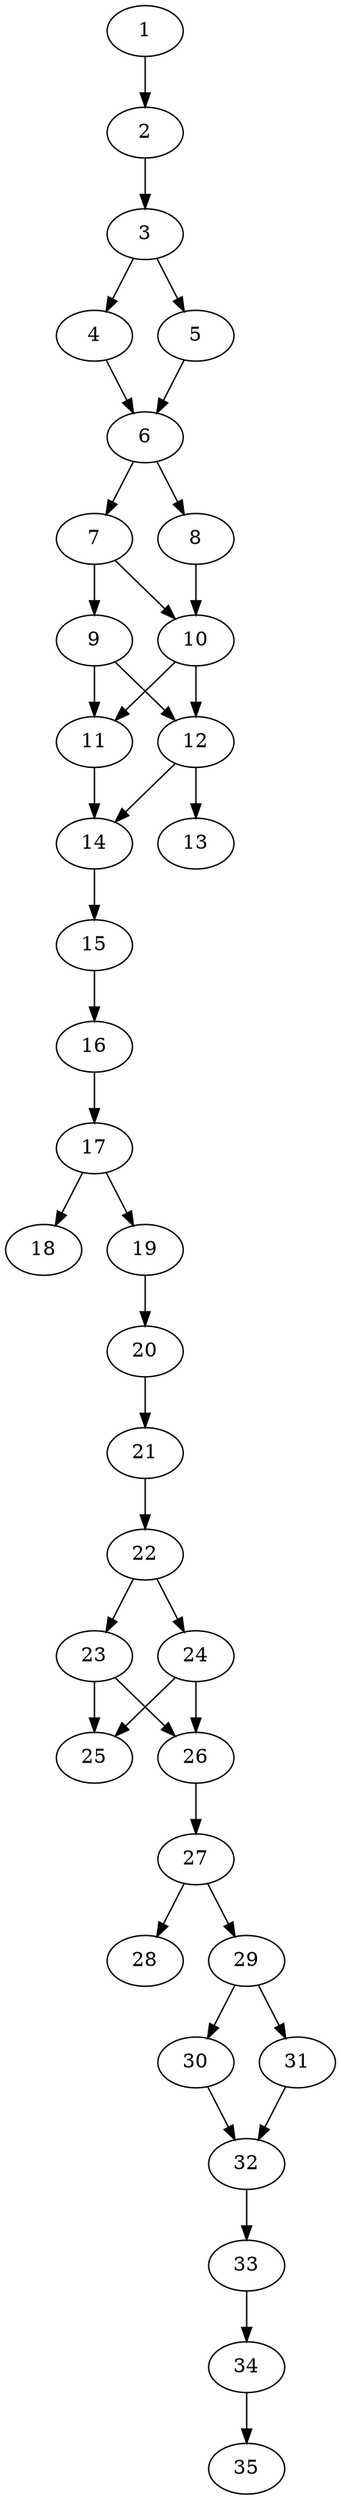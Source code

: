 // DAG automatically generated by daggen at Thu Oct  3 14:05:37 2019
// ./daggen --dot -n 35 --ccr 0.4 --fat 0.3 --regular 0.7 --density 0.6 --mindata 5242880 --maxdata 52428800 
digraph G {
  1 [size="112704000", alpha="0.10", expect_size="45081600"] 
  1 -> 2 [size ="45081600"]
  2 [size="46456320", alpha="0.12", expect_size="18582528"] 
  2 -> 3 [size ="18582528"]
  3 [size="58240000", alpha="0.12", expect_size="23296000"] 
  3 -> 4 [size ="23296000"]
  3 -> 5 [size ="23296000"]
  4 [size="24645120", alpha="0.08", expect_size="9858048"] 
  4 -> 6 [size ="9858048"]
  5 [size="95795200", alpha="0.06", expect_size="38318080"] 
  5 -> 6 [size ="38318080"]
  6 [size="117176320", alpha="0.16", expect_size="46870528"] 
  6 -> 7 [size ="46870528"]
  6 -> 8 [size ="46870528"]
  7 [size="96046080", alpha="0.04", expect_size="38418432"] 
  7 -> 9 [size ="38418432"]
  7 -> 10 [size ="38418432"]
  8 [size="119613440", alpha="0.16", expect_size="47845376"] 
  8 -> 10 [size ="47845376"]
  9 [size="43425280", alpha="0.15", expect_size="17370112"] 
  9 -> 11 [size ="17370112"]
  9 -> 12 [size ="17370112"]
  10 [size="66460160", alpha="0.03", expect_size="26584064"] 
  10 -> 11 [size ="26584064"]
  10 -> 12 [size ="26584064"]
  11 [size="41244160", alpha="0.15", expect_size="16497664"] 
  11 -> 14 [size ="16497664"]
  12 [size="97699840", alpha="0.05", expect_size="39079936"] 
  12 -> 13 [size ="39079936"]
  12 -> 14 [size ="39079936"]
  13 [size="49387520", alpha="0.04", expect_size="19755008"] 
  14 [size="120266240", alpha="0.09", expect_size="48106496"] 
  14 -> 15 [size ="48106496"]
  15 [size="47575040", alpha="0.11", expect_size="19030016"] 
  15 -> 16 [size ="19030016"]
  16 [size="83970560", alpha="0.02", expect_size="33588224"] 
  16 -> 17 [size ="33588224"]
  17 [size="57512960", alpha="0.01", expect_size="23005184"] 
  17 -> 18 [size ="23005184"]
  17 -> 19 [size ="23005184"]
  18 [size="81548800", alpha="0.12", expect_size="32619520"] 
  19 [size="58040320", alpha="0.13", expect_size="23216128"] 
  19 -> 20 [size ="23216128"]
  20 [size="29207040", alpha="0.18", expect_size="11682816"] 
  20 -> 21 [size ="11682816"]
  21 [size="46755840", alpha="0.01", expect_size="18702336"] 
  21 -> 22 [size ="18702336"]
  22 [size="15848960", alpha="0.09", expect_size="6339584"] 
  22 -> 23 [size ="6339584"]
  22 -> 24 [size ="6339584"]
  23 [size="43402240", alpha="0.04", expect_size="17360896"] 
  23 -> 25 [size ="17360896"]
  23 -> 26 [size ="17360896"]
  24 [size="67694080", alpha="0.02", expect_size="27077632"] 
  24 -> 25 [size ="27077632"]
  24 -> 26 [size ="27077632"]
  25 [size="118156800", alpha="0.14", expect_size="47262720"] 
  26 [size="63818240", alpha="0.03", expect_size="25527296"] 
  26 -> 27 [size ="25527296"]
  27 [size="78018560", alpha="0.07", expect_size="31207424"] 
  27 -> 28 [size ="31207424"]
  27 -> 29 [size ="31207424"]
  28 [size="85327360", alpha="0.08", expect_size="34130944"] 
  29 [size="35205120", alpha="0.15", expect_size="14082048"] 
  29 -> 30 [size ="14082048"]
  29 -> 31 [size ="14082048"]
  30 [size="109306880", alpha="0.11", expect_size="43722752"] 
  30 -> 32 [size ="43722752"]
  31 [size="98319360", alpha="0.11", expect_size="39327744"] 
  31 -> 32 [size ="39327744"]
  32 [size="101839360", alpha="0.06", expect_size="40735744"] 
  32 -> 33 [size ="40735744"]
  33 [size="35253760", alpha="0.07", expect_size="14101504"] 
  33 -> 34 [size ="14101504"]
  34 [size="61665280", alpha="0.06", expect_size="24666112"] 
  34 -> 35 [size ="24666112"]
  35 [size="74641920", alpha="0.11", expect_size="29856768"] 
}
